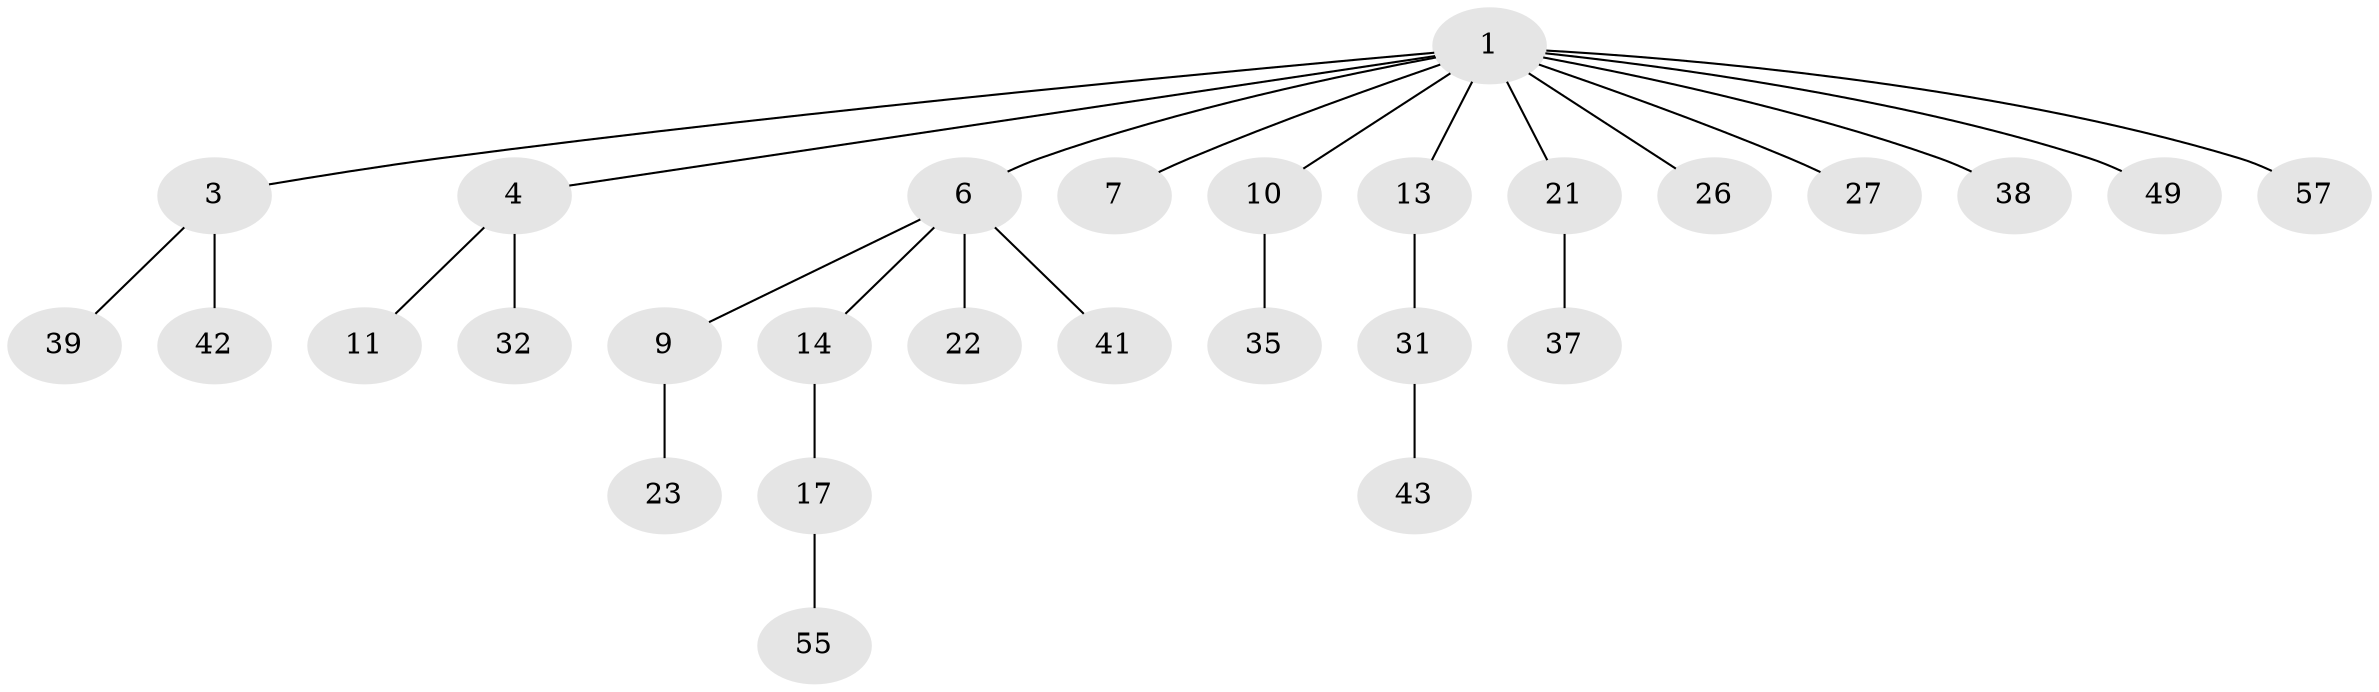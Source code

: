 // original degree distribution, {4: 0.05263157894736842, 5: 0.08771929824561403, 2: 0.2807017543859649, 1: 0.49122807017543857, 3: 0.08771929824561403}
// Generated by graph-tools (version 1.1) at 2025/15/03/09/25 04:15:32]
// undirected, 28 vertices, 27 edges
graph export_dot {
graph [start="1"]
  node [color=gray90,style=filled];
  1 [super="+2+5"];
  3 [super="+33"];
  4 [super="+16+8"];
  6 [super="+15"];
  7;
  9;
  10 [super="+29+19"];
  11 [super="+25"];
  13 [super="+56"];
  14 [super="+30+46+54"];
  17;
  21 [super="+24"];
  22 [super="+48"];
  23;
  26;
  27 [super="+40"];
  31;
  32 [super="+34"];
  35;
  37;
  38;
  39;
  41;
  42;
  43;
  49;
  55;
  57;
  1 -- 3;
  1 -- 38;
  1 -- 4;
  1 -- 21;
  1 -- 6;
  1 -- 7;
  1 -- 49;
  1 -- 26;
  1 -- 57;
  1 -- 10;
  1 -- 27;
  1 -- 13;
  3 -- 42;
  3 -- 39;
  4 -- 11;
  4 -- 32;
  6 -- 9;
  6 -- 14;
  6 -- 22;
  6 -- 41;
  9 -- 23;
  10 -- 35;
  13 -- 31;
  14 -- 17;
  17 -- 55;
  21 -- 37;
  31 -- 43;
}
